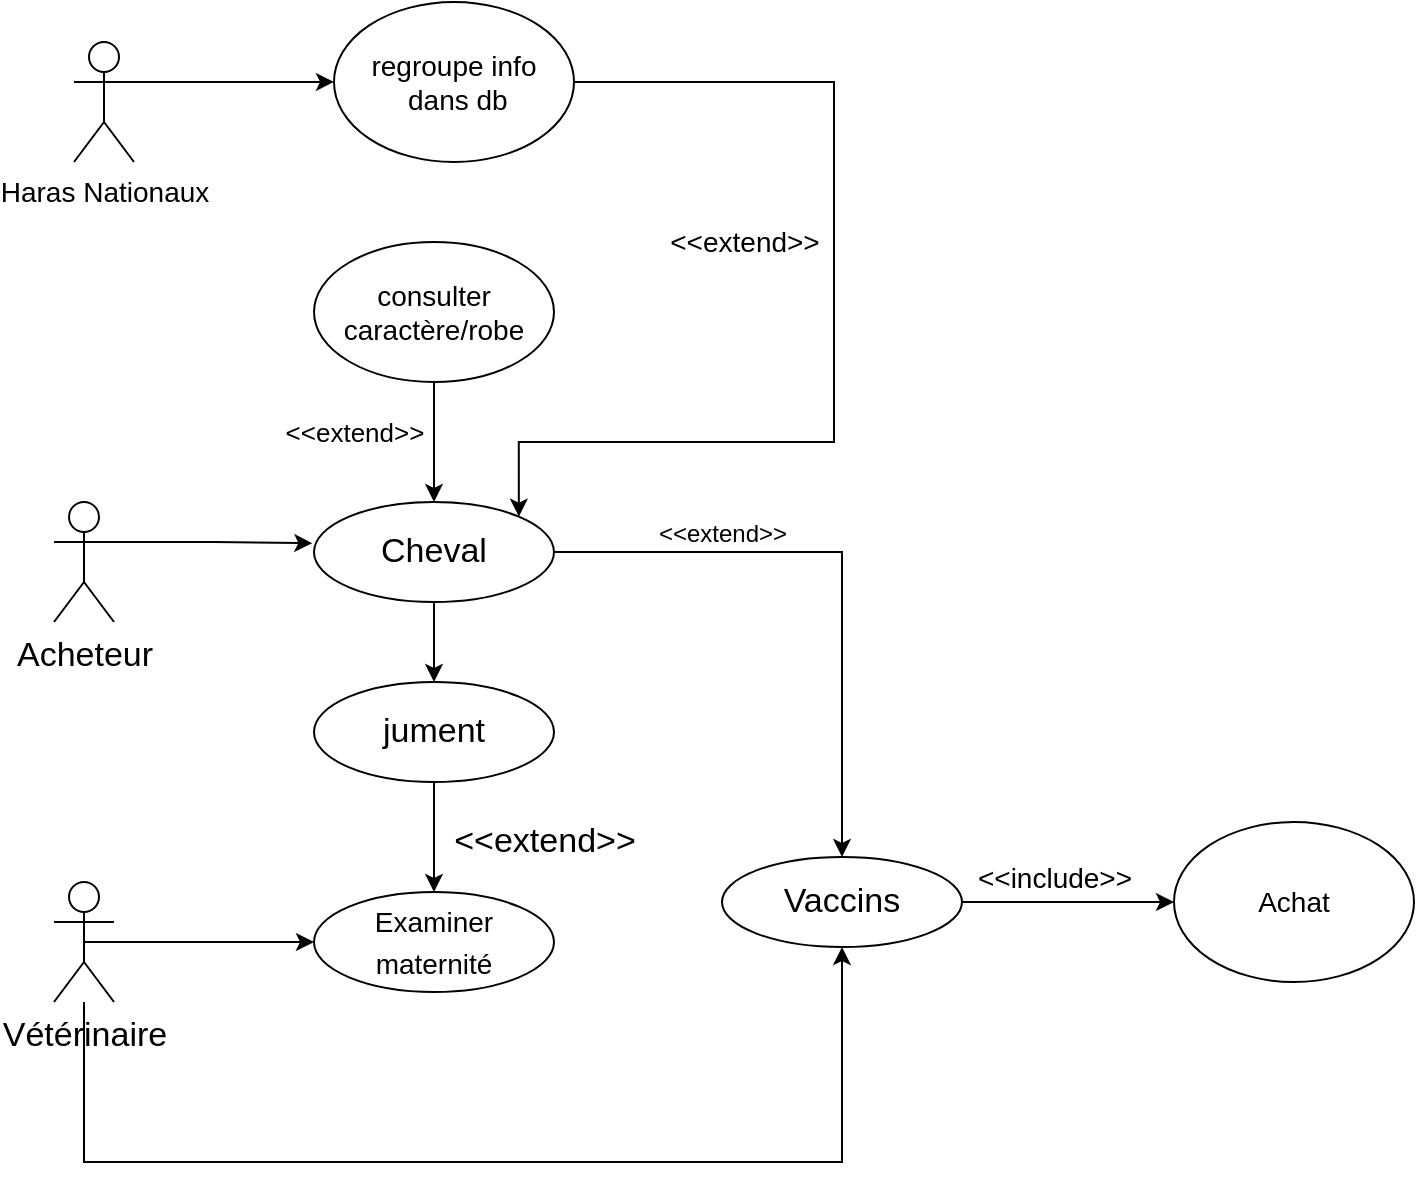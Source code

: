 <mxfile version="17.5.0" type="github">
  <diagram id="C5RBs43oDa-KdzZeNtuy" name="Page-1">
    <mxGraphModel dx="1119" dy="1793" grid="1" gridSize="10" guides="1" tooltips="1" connect="1" arrows="1" fold="1" page="1" pageScale="1" pageWidth="827" pageHeight="1169" math="0" shadow="0">
      <root>
        <mxCell id="WIyWlLk6GJQsqaUBKTNV-0" />
        <mxCell id="WIyWlLk6GJQsqaUBKTNV-1" parent="WIyWlLk6GJQsqaUBKTNV-0" />
        <mxCell id="m8ILMCIDl4LKzQP6M4_y-260" style="edgeStyle=orthogonalEdgeStyle;rounded=0;orthogonalLoop=1;jettySize=auto;html=1;exitX=1;exitY=0.333;exitDx=0;exitDy=0;exitPerimeter=0;entryX=-0.007;entryY=0.412;entryDx=0;entryDy=0;entryPerimeter=0;fontSize=17;" edge="1" parent="WIyWlLk6GJQsqaUBKTNV-1" source="m8ILMCIDl4LKzQP6M4_y-250" target="m8ILMCIDl4LKzQP6M4_y-258">
          <mxGeometry relative="1" as="geometry" />
        </mxCell>
        <mxCell id="m8ILMCIDl4LKzQP6M4_y-250" value="Acheteur" style="shape=umlActor;verticalLabelPosition=bottom;verticalAlign=top;html=1;outlineConnect=0;fontSize=17;" vertex="1" parent="WIyWlLk6GJQsqaUBKTNV-1">
          <mxGeometry x="80" y="230" width="30" height="60" as="geometry" />
        </mxCell>
        <mxCell id="m8ILMCIDl4LKzQP6M4_y-254" style="edgeStyle=orthogonalEdgeStyle;rounded=0;orthogonalLoop=1;jettySize=auto;html=1;exitX=0.5;exitY=0.5;exitDx=0;exitDy=0;exitPerimeter=0;fontSize=17;" edge="1" parent="WIyWlLk6GJQsqaUBKTNV-1" source="m8ILMCIDl4LKzQP6M4_y-251" target="m8ILMCIDl4LKzQP6M4_y-253">
          <mxGeometry relative="1" as="geometry" />
        </mxCell>
        <mxCell id="m8ILMCIDl4LKzQP6M4_y-264" style="edgeStyle=orthogonalEdgeStyle;rounded=0;orthogonalLoop=1;jettySize=auto;html=1;entryX=0.5;entryY=1;entryDx=0;entryDy=0;fontSize=17;" edge="1" parent="WIyWlLk6GJQsqaUBKTNV-1" source="m8ILMCIDl4LKzQP6M4_y-251" target="m8ILMCIDl4LKzQP6M4_y-261">
          <mxGeometry relative="1" as="geometry">
            <Array as="points">
              <mxPoint x="95" y="560" />
              <mxPoint x="474" y="560" />
            </Array>
          </mxGeometry>
        </mxCell>
        <mxCell id="m8ILMCIDl4LKzQP6M4_y-251" value="Vétérinaire" style="shape=umlActor;verticalLabelPosition=bottom;verticalAlign=top;html=1;outlineConnect=0;fontSize=17;" vertex="1" parent="WIyWlLk6GJQsqaUBKTNV-1">
          <mxGeometry x="80" y="420" width="30" height="60" as="geometry" />
        </mxCell>
        <mxCell id="m8ILMCIDl4LKzQP6M4_y-253" value="&lt;font style=&quot;font-size: 14px&quot;&gt;Examiner maternité&lt;br&gt;&lt;/font&gt;" style="ellipse;whiteSpace=wrap;html=1;fontSize=17;" vertex="1" parent="WIyWlLk6GJQsqaUBKTNV-1">
          <mxGeometry x="210" y="425" width="120" height="50" as="geometry" />
        </mxCell>
        <mxCell id="m8ILMCIDl4LKzQP6M4_y-256" style="edgeStyle=orthogonalEdgeStyle;rounded=0;orthogonalLoop=1;jettySize=auto;html=1;exitX=0.5;exitY=1;exitDx=0;exitDy=0;fontSize=17;" edge="1" parent="WIyWlLk6GJQsqaUBKTNV-1" source="m8ILMCIDl4LKzQP6M4_y-255" target="m8ILMCIDl4LKzQP6M4_y-253">
          <mxGeometry relative="1" as="geometry" />
        </mxCell>
        <mxCell id="m8ILMCIDl4LKzQP6M4_y-255" value="jument" style="ellipse;whiteSpace=wrap;html=1;fontSize=17;" vertex="1" parent="WIyWlLk6GJQsqaUBKTNV-1">
          <mxGeometry x="210" y="320" width="120" height="50" as="geometry" />
        </mxCell>
        <mxCell id="m8ILMCIDl4LKzQP6M4_y-257" value="&amp;lt;&amp;lt;extend&amp;gt;&amp;gt;" style="text;html=1;align=center;verticalAlign=middle;resizable=0;points=[];autosize=1;strokeColor=none;fillColor=none;fontSize=17;" vertex="1" parent="WIyWlLk6GJQsqaUBKTNV-1">
          <mxGeometry x="270" y="385" width="110" height="30" as="geometry" />
        </mxCell>
        <mxCell id="m8ILMCIDl4LKzQP6M4_y-262" style="edgeStyle=orthogonalEdgeStyle;rounded=0;orthogonalLoop=1;jettySize=auto;html=1;exitX=1;exitY=0.5;exitDx=0;exitDy=0;fontSize=17;" edge="1" parent="WIyWlLk6GJQsqaUBKTNV-1" source="m8ILMCIDl4LKzQP6M4_y-258" target="m8ILMCIDl4LKzQP6M4_y-261">
          <mxGeometry relative="1" as="geometry" />
        </mxCell>
        <mxCell id="m8ILMCIDl4LKzQP6M4_y-276" style="edgeStyle=orthogonalEdgeStyle;rounded=0;orthogonalLoop=1;jettySize=auto;html=1;exitX=1;exitY=0.5;exitDx=0;exitDy=0;entryX=1;entryY=0;entryDx=0;entryDy=0;fontSize=14;" edge="1" parent="WIyWlLk6GJQsqaUBKTNV-1" source="m8ILMCIDl4LKzQP6M4_y-274" target="m8ILMCIDl4LKzQP6M4_y-258">
          <mxGeometry relative="1" as="geometry">
            <Array as="points">
              <mxPoint x="470" y="20" />
              <mxPoint x="470" y="200" />
              <mxPoint x="312" y="200" />
            </Array>
          </mxGeometry>
        </mxCell>
        <mxCell id="m8ILMCIDl4LKzQP6M4_y-283" style="edgeStyle=orthogonalEdgeStyle;rounded=0;orthogonalLoop=1;jettySize=auto;html=1;exitX=0.5;exitY=1;exitDx=0;exitDy=0;fontSize=14;" edge="1" parent="WIyWlLk6GJQsqaUBKTNV-1" source="m8ILMCIDl4LKzQP6M4_y-258" target="m8ILMCIDl4LKzQP6M4_y-255">
          <mxGeometry relative="1" as="geometry" />
        </mxCell>
        <mxCell id="m8ILMCIDl4LKzQP6M4_y-258" value="Cheval" style="ellipse;whiteSpace=wrap;html=1;fontSize=17;" vertex="1" parent="WIyWlLk6GJQsqaUBKTNV-1">
          <mxGeometry x="210" y="230" width="120" height="50" as="geometry" />
        </mxCell>
        <mxCell id="m8ILMCIDl4LKzQP6M4_y-279" style="edgeStyle=orthogonalEdgeStyle;rounded=0;orthogonalLoop=1;jettySize=auto;html=1;exitX=1;exitY=0.5;exitDx=0;exitDy=0;fontSize=14;" edge="1" parent="WIyWlLk6GJQsqaUBKTNV-1" source="m8ILMCIDl4LKzQP6M4_y-261" target="m8ILMCIDl4LKzQP6M4_y-278">
          <mxGeometry relative="1" as="geometry" />
        </mxCell>
        <mxCell id="m8ILMCIDl4LKzQP6M4_y-261" value="Vaccins" style="ellipse;whiteSpace=wrap;html=1;fontSize=17;" vertex="1" parent="WIyWlLk6GJQsqaUBKTNV-1">
          <mxGeometry x="414" y="407.5" width="120" height="45" as="geometry" />
        </mxCell>
        <mxCell id="m8ILMCIDl4LKzQP6M4_y-266" value="&lt;font style=&quot;font-size: 12px&quot;&gt;&amp;lt;&amp;lt;extend&amp;gt;&amp;gt;&lt;/font&gt;" style="text;html=1;align=center;verticalAlign=middle;resizable=0;points=[];autosize=1;strokeColor=none;fillColor=none;fontSize=17;" vertex="1" parent="WIyWlLk6GJQsqaUBKTNV-1">
          <mxGeometry x="374" y="230" width="80" height="30" as="geometry" />
        </mxCell>
        <mxCell id="m8ILMCIDl4LKzQP6M4_y-269" style="edgeStyle=orthogonalEdgeStyle;rounded=0;orthogonalLoop=1;jettySize=auto;html=1;exitX=0.5;exitY=1;exitDx=0;exitDy=0;entryX=0.5;entryY=0;entryDx=0;entryDy=0;fontSize=14;" edge="1" parent="WIyWlLk6GJQsqaUBKTNV-1" source="m8ILMCIDl4LKzQP6M4_y-267" target="m8ILMCIDl4LKzQP6M4_y-258">
          <mxGeometry relative="1" as="geometry" />
        </mxCell>
        <mxCell id="m8ILMCIDl4LKzQP6M4_y-267" value="consulter caractère/robe" style="ellipse;whiteSpace=wrap;html=1;fontSize=14;" vertex="1" parent="WIyWlLk6GJQsqaUBKTNV-1">
          <mxGeometry x="210" y="100" width="120" height="70" as="geometry" />
        </mxCell>
        <mxCell id="m8ILMCIDl4LKzQP6M4_y-275" style="edgeStyle=orthogonalEdgeStyle;rounded=0;orthogonalLoop=1;jettySize=auto;html=1;exitX=1;exitY=0.333;exitDx=0;exitDy=0;exitPerimeter=0;fontSize=14;" edge="1" parent="WIyWlLk6GJQsqaUBKTNV-1" source="m8ILMCIDl4LKzQP6M4_y-273" target="m8ILMCIDl4LKzQP6M4_y-274">
          <mxGeometry relative="1" as="geometry" />
        </mxCell>
        <mxCell id="m8ILMCIDl4LKzQP6M4_y-273" value="Haras Nationaux" style="shape=umlActor;verticalLabelPosition=bottom;verticalAlign=top;html=1;outlineConnect=0;fontSize=14;" vertex="1" parent="WIyWlLk6GJQsqaUBKTNV-1">
          <mxGeometry x="90" width="30" height="60" as="geometry" />
        </mxCell>
        <mxCell id="m8ILMCIDl4LKzQP6M4_y-274" value="&lt;div&gt;regroupe info&lt;/div&gt;&lt;div&gt;&amp;nbsp;dans db&lt;/div&gt;" style="ellipse;whiteSpace=wrap;html=1;fontSize=14;" vertex="1" parent="WIyWlLk6GJQsqaUBKTNV-1">
          <mxGeometry x="220" y="-20" width="120" height="80" as="geometry" />
        </mxCell>
        <mxCell id="m8ILMCIDl4LKzQP6M4_y-278" value="Achat" style="ellipse;whiteSpace=wrap;html=1;fontSize=14;" vertex="1" parent="WIyWlLk6GJQsqaUBKTNV-1">
          <mxGeometry x="640" y="390" width="120" height="80" as="geometry" />
        </mxCell>
        <mxCell id="m8ILMCIDl4LKzQP6M4_y-280" value="&amp;lt;&amp;lt;include&amp;gt;&amp;gt;" style="text;html=1;align=center;verticalAlign=middle;resizable=0;points=[];autosize=1;strokeColor=none;fillColor=none;fontSize=14;" vertex="1" parent="WIyWlLk6GJQsqaUBKTNV-1">
          <mxGeometry x="535" y="407.5" width="90" height="20" as="geometry" />
        </mxCell>
        <mxCell id="m8ILMCIDl4LKzQP6M4_y-281" value="&amp;lt;&amp;lt;extend&amp;gt;&amp;gt;" style="text;html=1;align=center;verticalAlign=middle;resizable=0;points=[];autosize=1;strokeColor=none;fillColor=none;fontSize=14;" vertex="1" parent="WIyWlLk6GJQsqaUBKTNV-1">
          <mxGeometry x="380" y="90" width="90" height="20" as="geometry" />
        </mxCell>
        <mxCell id="m8ILMCIDl4LKzQP6M4_y-284" value="&lt;font style=&quot;font-size: 13px&quot;&gt;&amp;lt;&amp;lt;extend&amp;gt;&amp;gt;&lt;/font&gt;" style="text;html=1;align=center;verticalAlign=middle;resizable=0;points=[];autosize=1;strokeColor=none;fillColor=none;fontSize=17;" vertex="1" parent="WIyWlLk6GJQsqaUBKTNV-1">
          <mxGeometry x="190" y="180" width="80" height="30" as="geometry" />
        </mxCell>
      </root>
    </mxGraphModel>
  </diagram>
</mxfile>
